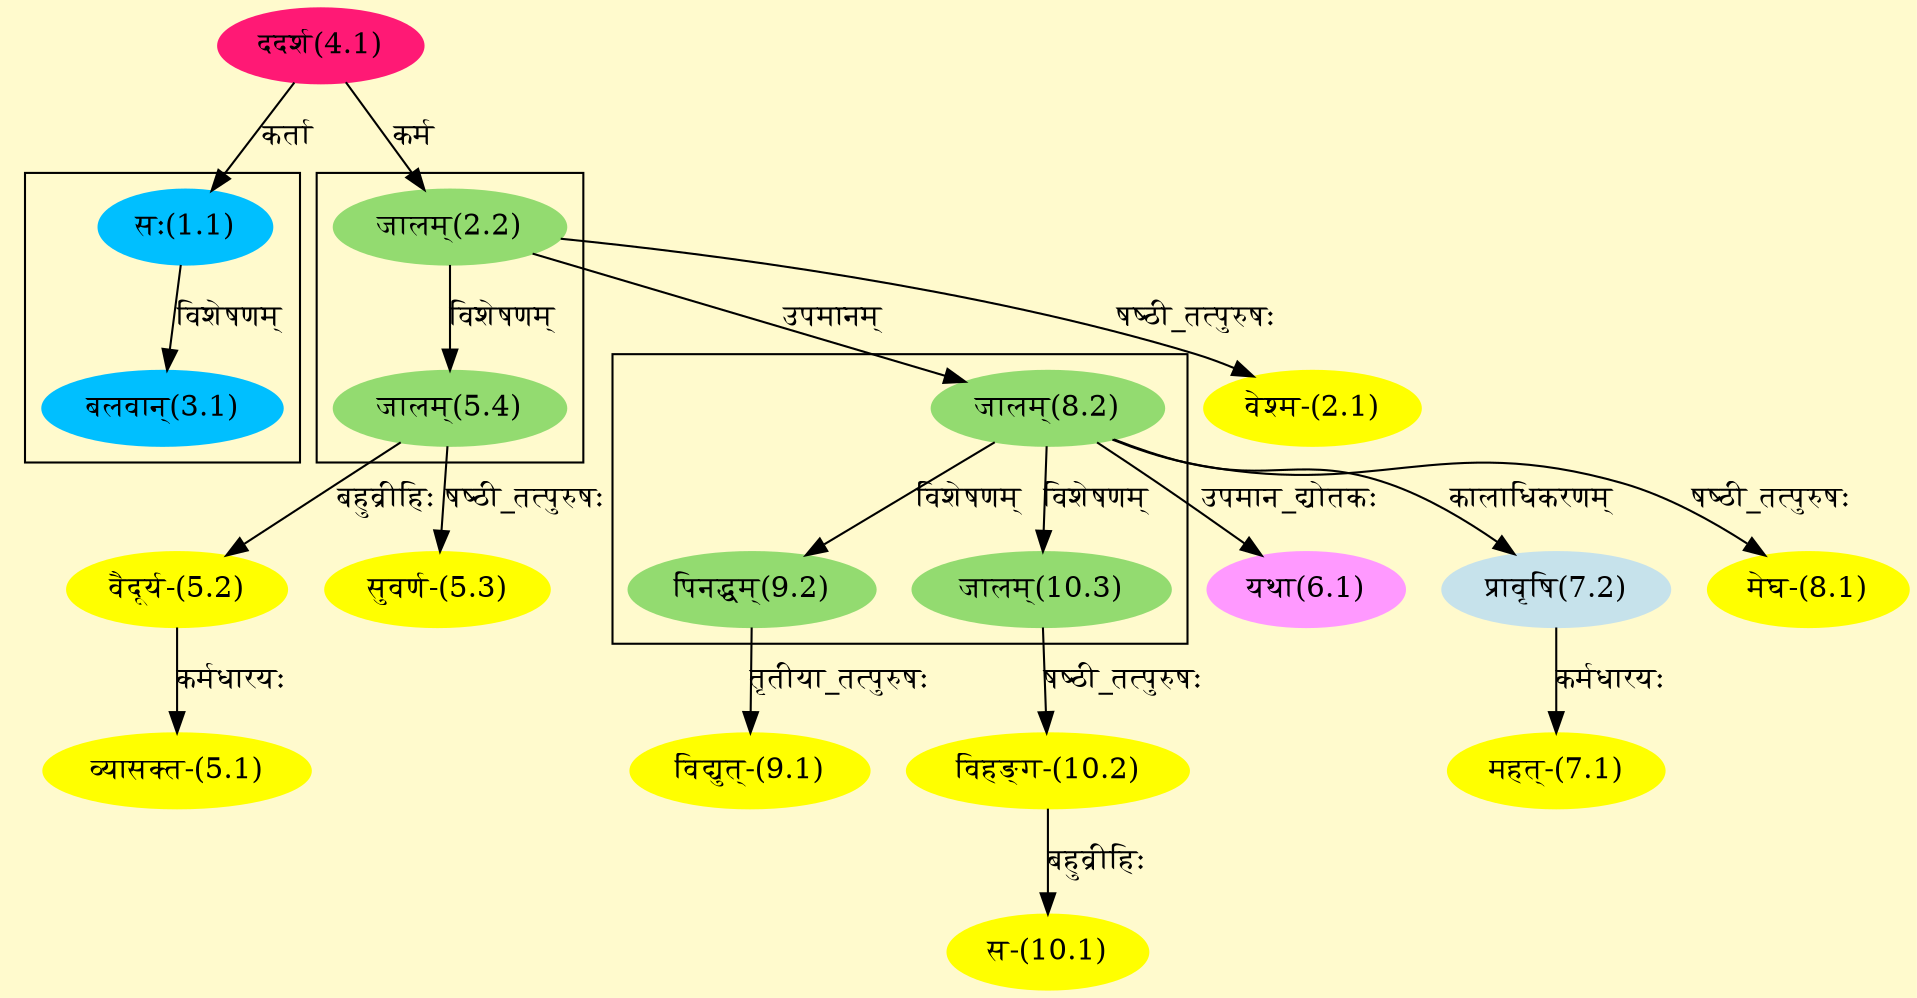 digraph G{
rankdir=BT;
 compound=true;
 bgcolor="lemonchiffon1";

subgraph cluster_1{
Node3_1 [style=filled, color="#00BFFF" label = "बलवान्(3.1)"]
Node1_1 [style=filled, color="#00BFFF" label = "सः(1.1)"]

}

subgraph cluster_2{
Node5_4 [style=filled, color="#93DB70" label = "जालम्(5.4)"]
Node2_2 [style=filled, color="#93DB70" label = "जालम्(2.2)"]

}

subgraph cluster_3{
Node9_2 [style=filled, color="#93DB70" label = "पिनद्धम्(9.2)"]
Node8_2 [style=filled, color="#93DB70" label = "जालम्(8.2)"]
Node10_3 [style=filled, color="#93DB70" label = "जालम्(10.3)"]

}
Node1_1 [style=filled, color="#00BFFF" label = "सः(1.1)"]
Node4_1 [style=filled, color="#FF1975" label = "ददर्श(4.1)"]
Node2_1 [style=filled, color="#FFFF00" label = "वेश्म-(2.1)"]
Node2_2 [style=filled, color="#93DB70" label = "जालम्(2.2)"]
Node [style=filled, color="" label = "()"]
Node5_1 [style=filled, color="#FFFF00" label = "व्यासक्त-(5.1)"]
Node5_2 [style=filled, color="#FFFF00" label = "वैदूर्य-(5.2)"]
Node5_4 [style=filled, color="#93DB70" label = "जालम्(5.4)"]
Node5_3 [style=filled, color="#FFFF00" label = "सुवर्ण-(5.3)"]
Node6_1 [style=filled, color="#FF99FF" label = "यथा(6.1)"]
Node8_2 [style=filled, color="#93DB70" label = "जालम्(8.2)"]
Node7_1 [style=filled, color="#FFFF00" label = "महत्-(7.1)"]
Node7_2 [style=filled, color="#C6E2EB" label = "प्रावृषि(7.2)"]
Node8_1 [style=filled, color="#FFFF00" label = "मेघ-(8.1)"]
Node9_1 [style=filled, color="#FFFF00" label = "विद्युत्-(9.1)"]
Node9_2 [style=filled, color="#93DB70" label = "पिनद्धम्(9.2)"]
Node10_1 [style=filled, color="#FFFF00" label = "स-(10.1)"]
Node10_2 [style=filled, color="#FFFF00" label = "विहङ्ग-(10.2)"]
Node10_3 [style=filled, color="#93DB70" label = "जालम्(10.3)"]
/* Start of Relations section */

Node1_1 -> Node4_1 [  label="कर्ता"  dir="back" ]
Node2_1 -> Node2_2 [  label="षष्ठी_तत्पुरुषः"  dir="back" ]
Node2_2 -> Node4_1 [  label="कर्म"  dir="back" ]
Node3_1 -> Node1_1 [  label="विशेषणम्"  dir="back" ]
Node5_1 -> Node5_2 [  label="कर्मधारयः"  dir="back" ]
Node5_2 -> Node5_4 [  label="बहुव्रीहिः"  dir="back" ]
Node5_3 -> Node5_4 [  label="षष्ठी_तत्पुरुषः"  dir="back" ]
Node5_4 -> Node2_2 [  label="विशेषणम्"  dir="back" ]
Node6_1 -> Node8_2 [  label="उपमान_द्योतकः"  dir="back" ]
Node7_1 -> Node7_2 [  label="कर्मधारयः"  dir="back" ]
Node7_2 -> Node8_2 [  label="कालाधिकरणम्"  dir="back" ]
Node8_1 -> Node8_2 [  label="षष्ठी_तत्पुरुषः"  dir="back" ]
Node8_2 -> Node2_2 [  label="उपमानम्"  dir="back" ]
Node9_1 -> Node9_2 [  label="तृतीया_तत्पुरुषः"  dir="back" ]
Node9_2 -> Node8_2 [  label="विशेषणम्"  dir="back" ]
Node10_1 -> Node10_2 [  label="बहुव्रीहिः"  dir="back" ]
Node10_2 -> Node10_3 [  label="षष्ठी_तत्पुरुषः"  dir="back" ]
Node10_3 -> Node8_2 [  label="विशेषणम्"  dir="back" ]
}
